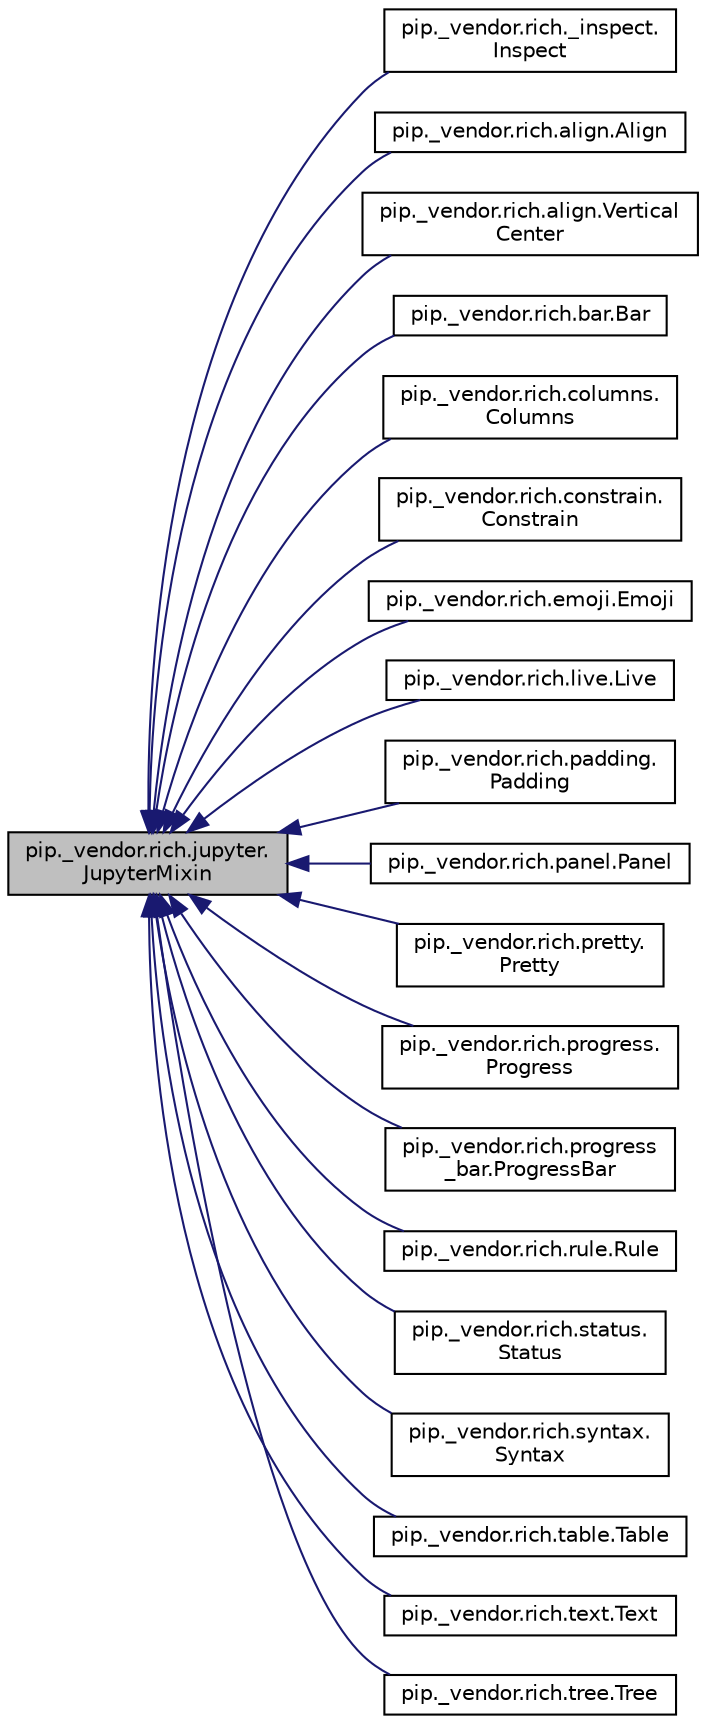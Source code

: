 digraph "pip._vendor.rich.jupyter.JupyterMixin"
{
 // LATEX_PDF_SIZE
  edge [fontname="Helvetica",fontsize="10",labelfontname="Helvetica",labelfontsize="10"];
  node [fontname="Helvetica",fontsize="10",shape=record];
  rankdir="LR";
  Node1 [label="pip._vendor.rich.jupyter.\lJupyterMixin",height=0.2,width=0.4,color="black", fillcolor="grey75", style="filled", fontcolor="black",tooltip=" "];
  Node1 -> Node2 [dir="back",color="midnightblue",fontsize="10",style="solid",fontname="Helvetica"];
  Node2 [label="pip._vendor.rich._inspect.\lInspect",height=0.2,width=0.4,color="black", fillcolor="white", style="filled",URL="$classpip_1_1__vendor_1_1rich_1_1__inspect_1_1Inspect.html",tooltip=" "];
  Node1 -> Node3 [dir="back",color="midnightblue",fontsize="10",style="solid",fontname="Helvetica"];
  Node3 [label="pip._vendor.rich.align.Align",height=0.2,width=0.4,color="black", fillcolor="white", style="filled",URL="$classpip_1_1__vendor_1_1rich_1_1align_1_1Align.html",tooltip=" "];
  Node1 -> Node4 [dir="back",color="midnightblue",fontsize="10",style="solid",fontname="Helvetica"];
  Node4 [label="pip._vendor.rich.align.Vertical\lCenter",height=0.2,width=0.4,color="black", fillcolor="white", style="filled",URL="$classpip_1_1__vendor_1_1rich_1_1align_1_1VerticalCenter.html",tooltip=" "];
  Node1 -> Node5 [dir="back",color="midnightblue",fontsize="10",style="solid",fontname="Helvetica"];
  Node5 [label="pip._vendor.rich.bar.Bar",height=0.2,width=0.4,color="black", fillcolor="white", style="filled",URL="$classpip_1_1__vendor_1_1rich_1_1bar_1_1Bar.html",tooltip=" "];
  Node1 -> Node6 [dir="back",color="midnightblue",fontsize="10",style="solid",fontname="Helvetica"];
  Node6 [label="pip._vendor.rich.columns.\lColumns",height=0.2,width=0.4,color="black", fillcolor="white", style="filled",URL="$classpip_1_1__vendor_1_1rich_1_1columns_1_1Columns.html",tooltip=" "];
  Node1 -> Node7 [dir="back",color="midnightblue",fontsize="10",style="solid",fontname="Helvetica"];
  Node7 [label="pip._vendor.rich.constrain.\lConstrain",height=0.2,width=0.4,color="black", fillcolor="white", style="filled",URL="$classpip_1_1__vendor_1_1rich_1_1constrain_1_1Constrain.html",tooltip=" "];
  Node1 -> Node8 [dir="back",color="midnightblue",fontsize="10",style="solid",fontname="Helvetica"];
  Node8 [label="pip._vendor.rich.emoji.Emoji",height=0.2,width=0.4,color="black", fillcolor="white", style="filled",URL="$classpip_1_1__vendor_1_1rich_1_1emoji_1_1Emoji.html",tooltip=" "];
  Node1 -> Node9 [dir="back",color="midnightblue",fontsize="10",style="solid",fontname="Helvetica"];
  Node9 [label="pip._vendor.rich.live.Live",height=0.2,width=0.4,color="black", fillcolor="white", style="filled",URL="$classpip_1_1__vendor_1_1rich_1_1live_1_1Live.html",tooltip=" "];
  Node1 -> Node10 [dir="back",color="midnightblue",fontsize="10",style="solid",fontname="Helvetica"];
  Node10 [label="pip._vendor.rich.padding.\lPadding",height=0.2,width=0.4,color="black", fillcolor="white", style="filled",URL="$classpip_1_1__vendor_1_1rich_1_1padding_1_1Padding.html",tooltip=" "];
  Node1 -> Node11 [dir="back",color="midnightblue",fontsize="10",style="solid",fontname="Helvetica"];
  Node11 [label="pip._vendor.rich.panel.Panel",height=0.2,width=0.4,color="black", fillcolor="white", style="filled",URL="$classpip_1_1__vendor_1_1rich_1_1panel_1_1Panel.html",tooltip=" "];
  Node1 -> Node12 [dir="back",color="midnightblue",fontsize="10",style="solid",fontname="Helvetica"];
  Node12 [label="pip._vendor.rich.pretty.\lPretty",height=0.2,width=0.4,color="black", fillcolor="white", style="filled",URL="$classpip_1_1__vendor_1_1rich_1_1pretty_1_1Pretty.html",tooltip=" "];
  Node1 -> Node13 [dir="back",color="midnightblue",fontsize="10",style="solid",fontname="Helvetica"];
  Node13 [label="pip._vendor.rich.progress.\lProgress",height=0.2,width=0.4,color="black", fillcolor="white", style="filled",URL="$classpip_1_1__vendor_1_1rich_1_1progress_1_1Progress.html",tooltip=" "];
  Node1 -> Node14 [dir="back",color="midnightblue",fontsize="10",style="solid",fontname="Helvetica"];
  Node14 [label="pip._vendor.rich.progress\l_bar.ProgressBar",height=0.2,width=0.4,color="black", fillcolor="white", style="filled",URL="$classpip_1_1__vendor_1_1rich_1_1progress__bar_1_1ProgressBar.html",tooltip=" "];
  Node1 -> Node15 [dir="back",color="midnightblue",fontsize="10",style="solid",fontname="Helvetica"];
  Node15 [label="pip._vendor.rich.rule.Rule",height=0.2,width=0.4,color="black", fillcolor="white", style="filled",URL="$classpip_1_1__vendor_1_1rich_1_1rule_1_1Rule.html",tooltip=" "];
  Node1 -> Node16 [dir="back",color="midnightblue",fontsize="10",style="solid",fontname="Helvetica"];
  Node16 [label="pip._vendor.rich.status.\lStatus",height=0.2,width=0.4,color="black", fillcolor="white", style="filled",URL="$classpip_1_1__vendor_1_1rich_1_1status_1_1Status.html",tooltip=" "];
  Node1 -> Node17 [dir="back",color="midnightblue",fontsize="10",style="solid",fontname="Helvetica"];
  Node17 [label="pip._vendor.rich.syntax.\lSyntax",height=0.2,width=0.4,color="black", fillcolor="white", style="filled",URL="$classpip_1_1__vendor_1_1rich_1_1syntax_1_1Syntax.html",tooltip=" "];
  Node1 -> Node18 [dir="back",color="midnightblue",fontsize="10",style="solid",fontname="Helvetica"];
  Node18 [label="pip._vendor.rich.table.Table",height=0.2,width=0.4,color="black", fillcolor="white", style="filled",URL="$classpip_1_1__vendor_1_1rich_1_1table_1_1Table.html",tooltip=" "];
  Node1 -> Node19 [dir="back",color="midnightblue",fontsize="10",style="solid",fontname="Helvetica"];
  Node19 [label="pip._vendor.rich.text.Text",height=0.2,width=0.4,color="black", fillcolor="white", style="filled",URL="$classpip_1_1__vendor_1_1rich_1_1text_1_1Text.html",tooltip=" "];
  Node1 -> Node20 [dir="back",color="midnightblue",fontsize="10",style="solid",fontname="Helvetica"];
  Node20 [label="pip._vendor.rich.tree.Tree",height=0.2,width=0.4,color="black", fillcolor="white", style="filled",URL="$classpip_1_1__vendor_1_1rich_1_1tree_1_1Tree.html",tooltip=" "];
}
